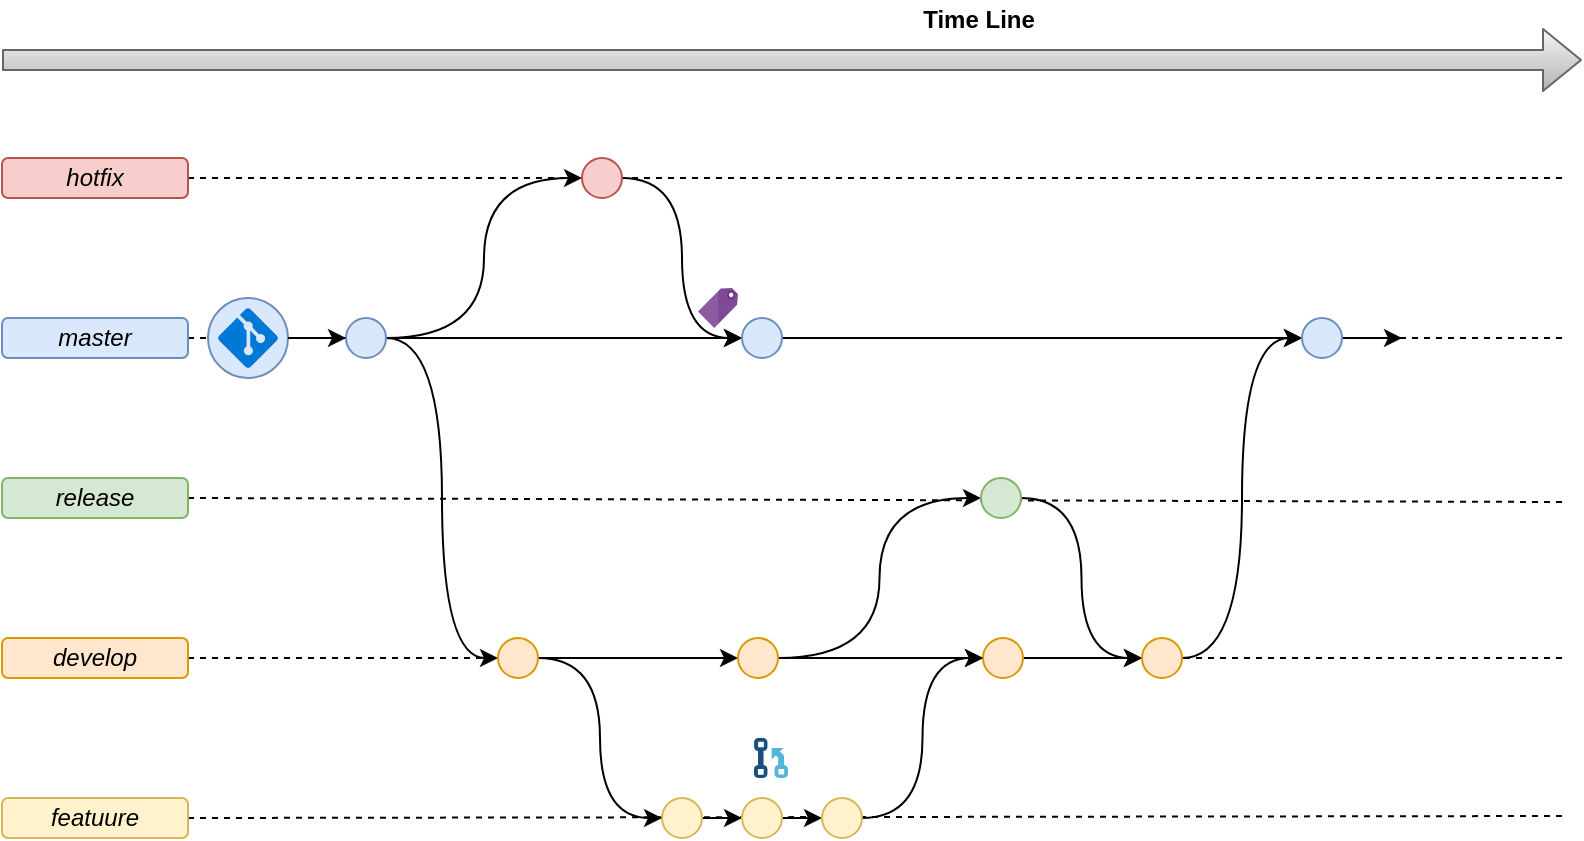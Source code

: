 <mxfile version="10.7.2" type="device"><diagram id="VqupGmc6FMFOg1BoKGOg" name="Página-1"><mxGraphModel dx="840" dy="1705" grid="1" gridSize="10" guides="1" tooltips="1" connect="1" arrows="1" fold="1" page="1" pageScale="1" pageWidth="827" pageHeight="1169" math="0" shadow="0"><root><mxCell id="0"/><mxCell id="1" parent="0"/><mxCell id="4XPv6ZGtoWSZZRw497rc-11" style="rounded=0;orthogonalLoop=1;jettySize=auto;html=1;endArrow=none;endFill=0;dashed=1;exitX=1;exitY=0.5;exitDx=0;exitDy=0;" edge="1" parent="1" source="WPUwWo5HzPdh8cVN5kZH-49"><mxGeometry relative="1" as="geometry"><mxPoint x="800" y="359" as="targetPoint"/><mxPoint x="123" y="359" as="sourcePoint"/></mxGeometry></mxCell><mxCell id="4XPv6ZGtoWSZZRw497rc-10" style="rounded=0;orthogonalLoop=1;jettySize=auto;html=1;endArrow=none;endFill=0;dashed=1;exitX=1;exitY=0.5;exitDx=0;exitDy=0;" edge="1" parent="1" source="WPUwWo5HzPdh8cVN5kZH-18"><mxGeometry relative="1" as="geometry"><mxPoint x="800" y="280" as="targetPoint"/><mxPoint x="133" y="60" as="sourcePoint"/></mxGeometry></mxCell><mxCell id="4XPv6ZGtoWSZZRw497rc-9" style="rounded=0;orthogonalLoop=1;jettySize=auto;html=1;endArrow=none;endFill=0;dashed=1;exitX=1;exitY=0.5;exitDx=0;exitDy=0;" edge="1" parent="1" source="WPUwWo5HzPdh8cVN5kZH-63"><mxGeometry relative="1" as="geometry"><mxPoint x="800" y="202" as="targetPoint"/><mxPoint x="113" y="201.5" as="sourcePoint"/></mxGeometry></mxCell><mxCell id="4XPv6ZGtoWSZZRw497rc-5" style="rounded=0;orthogonalLoop=1;jettySize=auto;html=1;endArrow=none;endFill=0;dashed=1;" edge="1" parent="1" source="WPUwWo5HzPdh8cVN5kZH-19"><mxGeometry relative="1" as="geometry"><mxPoint x="800" y="40" as="targetPoint"/></mxGeometry></mxCell><mxCell id="4XPv6ZGtoWSZZRw497rc-6" style="rounded=0;orthogonalLoop=1;jettySize=auto;html=1;endArrow=none;endFill=0;dashed=1;" edge="1" parent="1"><mxGeometry relative="1" as="geometry"><mxPoint x="800" y="120" as="targetPoint"/><mxPoint x="113" y="120" as="sourcePoint"/></mxGeometry></mxCell><mxCell id="WPUwWo5HzPdh8cVN5kZH-5" value="" style="shape=flexArrow;endArrow=classic;html=1;gradientColor=#b3b3b3;fillColor=#f5f5f5;strokeColor=#666666;" parent="1" edge="1"><mxGeometry y="30" width="50" height="50" relative="1" as="geometry"><mxPoint x="20" y="-19" as="sourcePoint"/><mxPoint x="810" y="-19" as="targetPoint"/><mxPoint as="offset"/></mxGeometry></mxCell><mxCell id="WPUwWo5HzPdh8cVN5kZH-7" value="Time Line" style="text;html=1;resizable=0;autosize=1;align=center;verticalAlign=middle;points=[];fillColor=none;strokeColor=none;rounded=0;fontStyle=1" parent="1" vertex="1"><mxGeometry x="472.5" y="-49" width="70" height="20" as="geometry"/></mxCell><mxCell id="WPUwWo5HzPdh8cVN5kZH-17" value="master" style="rounded=1;whiteSpace=wrap;html=1;strokeColor=#6c8ebf;fillColor=#dae8fc;fontStyle=2" parent="1" vertex="1"><mxGeometry x="20" y="110" width="93" height="20" as="geometry"/></mxCell><mxCell id="WPUwWo5HzPdh8cVN5kZH-18" value="develop" style="rounded=1;whiteSpace=wrap;html=1;strokeColor=#d79b00;fillColor=#ffe6cc;fontStyle=2" parent="1" vertex="1"><mxGeometry x="20" y="270" width="93" height="20" as="geometry"/></mxCell><mxCell id="WPUwWo5HzPdh8cVN5kZH-19" value="hotfix" style="rounded=1;whiteSpace=wrap;html=1;strokeColor=#b85450;fillColor=#f8cecc;fontStyle=2" parent="1" vertex="1"><mxGeometry x="20" y="30" width="93" height="20" as="geometry"/></mxCell><mxCell id="WPUwWo5HzPdh8cVN5kZH-54" style="edgeStyle=orthogonalEdgeStyle;curved=1;rounded=0;orthogonalLoop=1;jettySize=auto;html=1;entryX=0;entryY=0.5;entryDx=0;entryDy=0;" parent="1" source="WPUwWo5HzPdh8cVN5kZH-22" target="WPUwWo5HzPdh8cVN5kZH-52" edge="1"><mxGeometry relative="1" as="geometry"/></mxCell><mxCell id="WPUwWo5HzPdh8cVN5kZH-22" value="" style="ellipse;whiteSpace=wrap;html=1;aspect=fixed;strokeColor=#d6b656;fillColor=#fff2cc;" parent="1" vertex="1"><mxGeometry x="350" y="350" width="20" height="20" as="geometry"/></mxCell><mxCell id="WPUwWo5HzPdh8cVN5kZH-48" style="edgeStyle=orthogonalEdgeStyle;curved=1;rounded=0;orthogonalLoop=1;jettySize=auto;html=1;entryX=0;entryY=0.5;entryDx=0;entryDy=0;" parent="1" source="WPUwWo5HzPdh8cVN5kZH-24" target="WPUwWo5HzPdh8cVN5kZH-37" edge="1"><mxGeometry relative="1" as="geometry"/></mxCell><mxCell id="WPUwWo5HzPdh8cVN5kZH-24" value="" style="ellipse;whiteSpace=wrap;html=1;aspect=fixed;strokeColor=#b85450;fillColor=#f8cecc;" parent="1" vertex="1"><mxGeometry x="310" y="30" width="20" height="20" as="geometry"/></mxCell><mxCell id="WPUwWo5HzPdh8cVN5kZH-30" value="" style="group" parent="1" vertex="1" connectable="0"><mxGeometry x="123" y="100" width="40" height="40" as="geometry"/></mxCell><mxCell id="WPUwWo5HzPdh8cVN5kZH-28" value="" style="ellipse;whiteSpace=wrap;html=1;aspect=fixed;strokeColor=#6c8ebf;fillColor=#dae8fc;" parent="WPUwWo5HzPdh8cVN5kZH-30" vertex="1"><mxGeometry width="40" height="40" as="geometry"/></mxCell><mxCell id="WPUwWo5HzPdh8cVN5kZH-29" value="" style="shadow=0;dashed=0;html=1;strokeColor=none;fillColor=#0079D6;labelPosition=center;verticalLabelPosition=bottom;verticalAlign=top;align=center;shape=mxgraph.azure.git_repository;" parent="WPUwWo5HzPdh8cVN5kZH-30" vertex="1"><mxGeometry x="5" y="5" width="30" height="30" as="geometry"/></mxCell><mxCell id="WPUwWo5HzPdh8cVN5kZH-36" style="edgeStyle=orthogonalEdgeStyle;rounded=0;orthogonalLoop=1;jettySize=auto;html=1;entryX=0;entryY=0.5;entryDx=0;entryDy=0;curved=1;" parent="1" source="WPUwWo5HzPdh8cVN5kZH-33" target="WPUwWo5HzPdh8cVN5kZH-35" edge="1"><mxGeometry relative="1" as="geometry"/></mxCell><mxCell id="WPUwWo5HzPdh8cVN5kZH-38" style="edgeStyle=orthogonalEdgeStyle;curved=1;rounded=0;orthogonalLoop=1;jettySize=auto;html=1;entryX=0;entryY=0.5;entryDx=0;entryDy=0;" parent="1" source="WPUwWo5HzPdh8cVN5kZH-33" target="WPUwWo5HzPdh8cVN5kZH-37" edge="1"><mxGeometry relative="1" as="geometry"/></mxCell><mxCell id="WPUwWo5HzPdh8cVN5kZH-47" style="edgeStyle=orthogonalEdgeStyle;curved=1;rounded=0;orthogonalLoop=1;jettySize=auto;html=1;entryX=0;entryY=0.5;entryDx=0;entryDy=0;" parent="1" source="WPUwWo5HzPdh8cVN5kZH-33" target="WPUwWo5HzPdh8cVN5kZH-24" edge="1"><mxGeometry relative="1" as="geometry"/></mxCell><mxCell id="WPUwWo5HzPdh8cVN5kZH-33" value="" style="ellipse;whiteSpace=wrap;html=1;aspect=fixed;strokeColor=#6c8ebf;fillColor=#dae8fc;" parent="1" vertex="1"><mxGeometry x="192" y="110" width="20" height="20" as="geometry"/></mxCell><mxCell id="WPUwWo5HzPdh8cVN5kZH-34" style="edgeStyle=none;rounded=0;orthogonalLoop=1;jettySize=auto;html=1;entryX=0;entryY=0.5;entryDx=0;entryDy=0;exitX=1;exitY=0.5;exitDx=0;exitDy=0;" parent="1" source="WPUwWo5HzPdh8cVN5kZH-28" target="WPUwWo5HzPdh8cVN5kZH-33" edge="1"><mxGeometry relative="1" as="geometry"/></mxCell><mxCell id="WPUwWo5HzPdh8cVN5kZH-51" style="edgeStyle=orthogonalEdgeStyle;curved=1;rounded=0;orthogonalLoop=1;jettySize=auto;html=1;entryX=0;entryY=0.5;entryDx=0;entryDy=0;" parent="1" source="WPUwWo5HzPdh8cVN5kZH-35" target="WPUwWo5HzPdh8cVN5kZH-22" edge="1"><mxGeometry relative="1" as="geometry"/></mxCell><mxCell id="WPUwWo5HzPdh8cVN5kZH-61" style="edgeStyle=orthogonalEdgeStyle;curved=1;rounded=0;orthogonalLoop=1;jettySize=auto;html=1;entryX=0;entryY=0.5;entryDx=0;entryDy=0;" parent="1" source="WPUwWo5HzPdh8cVN5kZH-35" target="WPUwWo5HzPdh8cVN5kZH-60" edge="1"><mxGeometry relative="1" as="geometry"/></mxCell><mxCell id="WPUwWo5HzPdh8cVN5kZH-35" value="" style="ellipse;whiteSpace=wrap;html=1;aspect=fixed;strokeColor=#d79b00;fillColor=#ffe6cc;" parent="1" vertex="1"><mxGeometry x="268" y="270" width="20" height="20" as="geometry"/></mxCell><mxCell id="4XPv6ZGtoWSZZRw497rc-2" style="edgeStyle=orthogonalEdgeStyle;rounded=0;orthogonalLoop=1;jettySize=auto;html=1;entryX=0;entryY=0.5;entryDx=0;entryDy=0;" edge="1" parent="1" source="WPUwWo5HzPdh8cVN5kZH-37" target="4XPv6ZGtoWSZZRw497rc-1"><mxGeometry relative="1" as="geometry"/></mxCell><mxCell id="WPUwWo5HzPdh8cVN5kZH-37" value="" style="ellipse;whiteSpace=wrap;html=1;aspect=fixed;strokeColor=#6c8ebf;fillColor=#dae8fc;" parent="1" vertex="1"><mxGeometry x="390" y="110" width="20" height="20" as="geometry"/></mxCell><mxCell id="WPUwWo5HzPdh8cVN5kZH-49" value="featuure" style="rounded=1;whiteSpace=wrap;html=1;strokeColor=#d6b656;fillColor=#fff2cc;fontStyle=2" parent="1" vertex="1"><mxGeometry x="20" y="350" width="93" height="20" as="geometry"/></mxCell><mxCell id="WPUwWo5HzPdh8cVN5kZH-57" style="edgeStyle=orthogonalEdgeStyle;curved=1;rounded=0;orthogonalLoop=1;jettySize=auto;html=1;exitX=1;exitY=0.5;exitDx=0;exitDy=0;entryX=0;entryY=0.5;entryDx=0;entryDy=0;" parent="1" source="WPUwWo5HzPdh8cVN5kZH-52" target="WPUwWo5HzPdh8cVN5kZH-53" edge="1"><mxGeometry relative="1" as="geometry"/></mxCell><mxCell id="WPUwWo5HzPdh8cVN5kZH-52" value="" style="ellipse;whiteSpace=wrap;html=1;aspect=fixed;strokeColor=#d6b656;fillColor=#fff2cc;" parent="1" vertex="1"><mxGeometry x="390" y="350" width="20" height="20" as="geometry"/></mxCell><mxCell id="WPUwWo5HzPdh8cVN5kZH-59" style="edgeStyle=orthogonalEdgeStyle;curved=1;rounded=0;orthogonalLoop=1;jettySize=auto;html=1;exitX=1;exitY=0.5;exitDx=0;exitDy=0;entryX=0;entryY=0.5;entryDx=0;entryDy=0;" parent="1" source="WPUwWo5HzPdh8cVN5kZH-53" target="WPUwWo5HzPdh8cVN5kZH-58" edge="1"><mxGeometry relative="1" as="geometry"/></mxCell><mxCell id="WPUwWo5HzPdh8cVN5kZH-53" value="" style="ellipse;whiteSpace=wrap;html=1;aspect=fixed;strokeColor=#d6b656;fillColor=#fff2cc;" parent="1" vertex="1"><mxGeometry x="430" y="350" width="20" height="20" as="geometry"/></mxCell><mxCell id="WPUwWo5HzPdh8cVN5kZH-69" style="edgeStyle=orthogonalEdgeStyle;curved=1;rounded=0;orthogonalLoop=1;jettySize=auto;html=1;entryX=0;entryY=0.5;entryDx=0;entryDy=0;" parent="1" source="WPUwWo5HzPdh8cVN5kZH-58" target="WPUwWo5HzPdh8cVN5kZH-67" edge="1"><mxGeometry relative="1" as="geometry"/></mxCell><mxCell id="WPUwWo5HzPdh8cVN5kZH-58" value="" style="ellipse;whiteSpace=wrap;html=1;aspect=fixed;strokeColor=#d79b00;fillColor=#ffe6cc;" parent="1" vertex="1"><mxGeometry x="510.5" y="270" width="20" height="20" as="geometry"/></mxCell><mxCell id="WPUwWo5HzPdh8cVN5kZH-62" style="edgeStyle=orthogonalEdgeStyle;curved=1;rounded=0;orthogonalLoop=1;jettySize=auto;html=1;entryX=0;entryY=0.5;entryDx=0;entryDy=0;" parent="1" source="WPUwWo5HzPdh8cVN5kZH-60" target="WPUwWo5HzPdh8cVN5kZH-58" edge="1"><mxGeometry relative="1" as="geometry"/></mxCell><mxCell id="WPUwWo5HzPdh8cVN5kZH-65" style="edgeStyle=orthogonalEdgeStyle;curved=1;rounded=0;orthogonalLoop=1;jettySize=auto;html=1;entryX=0;entryY=0.5;entryDx=0;entryDy=0;" parent="1" source="WPUwWo5HzPdh8cVN5kZH-60" target="WPUwWo5HzPdh8cVN5kZH-64" edge="1"><mxGeometry relative="1" as="geometry"/></mxCell><mxCell id="WPUwWo5HzPdh8cVN5kZH-60" value="" style="ellipse;whiteSpace=wrap;html=1;aspect=fixed;strokeColor=#d79b00;fillColor=#ffe6cc;" parent="1" vertex="1"><mxGeometry x="388" y="270" width="20" height="20" as="geometry"/></mxCell><mxCell id="WPUwWo5HzPdh8cVN5kZH-63" value="release" style="rounded=1;whiteSpace=wrap;html=1;strokeColor=#82b366;fillColor=#d5e8d4;fontStyle=2" parent="1" vertex="1"><mxGeometry x="20" y="190" width="93" height="20" as="geometry"/></mxCell><mxCell id="WPUwWo5HzPdh8cVN5kZH-68" style="edgeStyle=orthogonalEdgeStyle;curved=1;rounded=0;orthogonalLoop=1;jettySize=auto;html=1;entryX=0;entryY=0.5;entryDx=0;entryDy=0;" parent="1" source="WPUwWo5HzPdh8cVN5kZH-64" target="WPUwWo5HzPdh8cVN5kZH-67" edge="1"><mxGeometry relative="1" as="geometry"/></mxCell><mxCell id="WPUwWo5HzPdh8cVN5kZH-64" value="" style="ellipse;whiteSpace=wrap;html=1;aspect=fixed;strokeColor=#82b366;fillColor=#d5e8d4;" parent="1" vertex="1"><mxGeometry x="509.5" y="190" width="20" height="20" as="geometry"/></mxCell><mxCell id="4XPv6ZGtoWSZZRw497rc-3" style="edgeStyle=orthogonalEdgeStyle;rounded=0;orthogonalLoop=1;jettySize=auto;html=1;curved=1;entryX=0;entryY=0.5;entryDx=0;entryDy=0;" edge="1" parent="1" source="WPUwWo5HzPdh8cVN5kZH-67" target="4XPv6ZGtoWSZZRw497rc-1"><mxGeometry relative="1" as="geometry"><mxPoint x="650" y="240" as="targetPoint"/></mxGeometry></mxCell><mxCell id="WPUwWo5HzPdh8cVN5kZH-67" value="" style="ellipse;whiteSpace=wrap;html=1;aspect=fixed;strokeColor=#d79b00;fillColor=#ffe6cc;" parent="1" vertex="1"><mxGeometry x="590" y="270" width="20" height="20" as="geometry"/></mxCell><mxCell id="WPUwWo5HzPdh8cVN5kZH-70" value="" style="aspect=fixed;html=1;perimeter=none;align=center;shadow=0;dashed=0;image;fontSize=12;image=img/lib/mscae/Tag.svg;strokeColor=#FF8000;fillColor=#0000FF;" parent="1" vertex="1"><mxGeometry x="368" y="95" width="20" height="20" as="geometry"/></mxCell><mxCell id="4XPv6ZGtoWSZZRw497rc-4" style="edgeStyle=orthogonalEdgeStyle;curved=1;rounded=0;orthogonalLoop=1;jettySize=auto;html=1;" edge="1" parent="1" source="4XPv6ZGtoWSZZRw497rc-1"><mxGeometry relative="1" as="geometry"><mxPoint x="720" y="120" as="targetPoint"/></mxGeometry></mxCell><mxCell id="4XPv6ZGtoWSZZRw497rc-1" value="" style="ellipse;whiteSpace=wrap;html=1;aspect=fixed;strokeColor=#6c8ebf;fillColor=#dae8fc;" vertex="1" parent="1"><mxGeometry x="670" y="110" width="20" height="20" as="geometry"/></mxCell><mxCell id="4XPv6ZGtoWSZZRw497rc-12" value="" style="aspect=fixed;html=1;perimeter=none;align=center;shadow=0;dashed=0;image;fontSize=12;image=img/lib/mscae/PullRequest.svg;" vertex="1" parent="1"><mxGeometry x="396" y="320" width="17" height="20" as="geometry"/></mxCell></root></mxGraphModel></diagram></mxfile>
